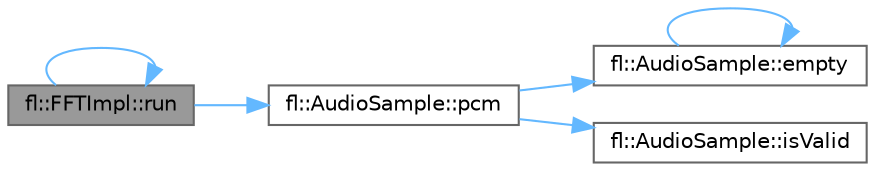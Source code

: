 digraph "fl::FFTImpl::run"
{
 // INTERACTIVE_SVG=YES
 // LATEX_PDF_SIZE
  bgcolor="transparent";
  edge [fontname=Helvetica,fontsize=10,labelfontname=Helvetica,labelfontsize=10];
  node [fontname=Helvetica,fontsize=10,shape=box,height=0.2,width=0.4];
  rankdir="LR";
  Node1 [id="Node000001",label="fl::FFTImpl::run",height=0.2,width=0.4,color="gray40", fillcolor="grey60", style="filled", fontcolor="black",tooltip=" "];
  Node1 -> Node2 [id="edge1_Node000001_Node000002",color="steelblue1",style="solid",tooltip=" "];
  Node2 [id="Node000002",label="fl::AudioSample::pcm",height=0.2,width=0.4,color="grey40", fillcolor="white", style="filled",URL="$d0/de1/classfl_1_1_audio_sample_a1e832f8e8093a7464089e7b41bebe089.html#a1e832f8e8093a7464089e7b41bebe089",tooltip=" "];
  Node2 -> Node3 [id="edge2_Node000002_Node000003",color="steelblue1",style="solid",tooltip=" "];
  Node3 [id="Node000003",label="fl::AudioSample::empty",height=0.2,width=0.4,color="grey40", fillcolor="white", style="filled",URL="$d0/de1/classfl_1_1_audio_sample_afe988920e20628a1cac954ba48885e4a.html#afe988920e20628a1cac954ba48885e4a",tooltip=" "];
  Node3 -> Node3 [id="edge3_Node000003_Node000003",color="steelblue1",style="solid",tooltip=" "];
  Node2 -> Node4 [id="edge4_Node000002_Node000004",color="steelblue1",style="solid",tooltip=" "];
  Node4 [id="Node000004",label="fl::AudioSample::isValid",height=0.2,width=0.4,color="grey40", fillcolor="white", style="filled",URL="$d0/de1/classfl_1_1_audio_sample_a787afa32bf4171d89070085579b9b1e5.html#a787afa32bf4171d89070085579b9b1e5",tooltip=" "];
  Node1 -> Node1 [id="edge5_Node000001_Node000001",color="steelblue1",style="solid",tooltip=" "];
}
